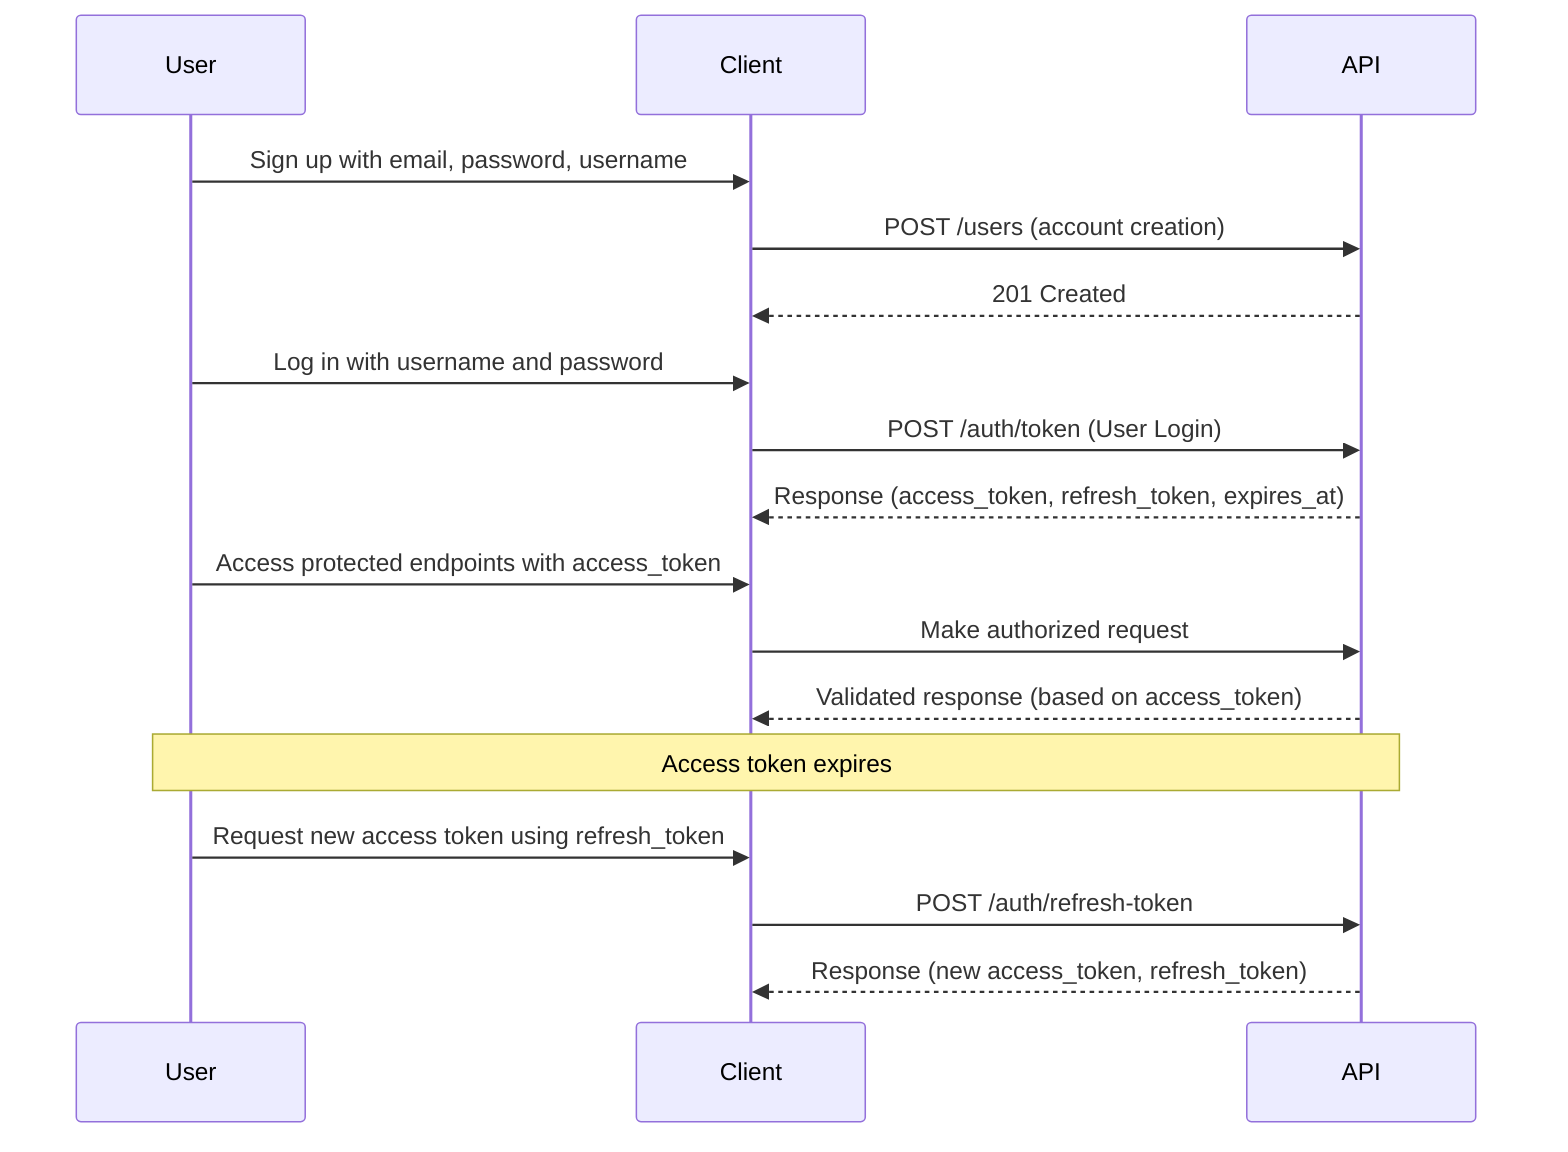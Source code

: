 sequenceDiagram
    participant User
    participant  Client
    participant API

    User->> Client: Sign up with email, password, username
    Client->>API: POST /users (account creation)
    API-->> Client: 201 Created

    User->> Client: Log in with username and password
    Client->>API: POST /auth/token (User Login)
    API-->> Client: Response (access_token, refresh_token, expires_at)

    User->> Client: Access protected endpoints with access_token
    Client->>API: Make authorized request
    API-->> Client: Validated response (based on access_token)

    Note over User, API: Access token expires
    User->> Client: Request new access token using refresh_token
    Client->>API: POST /auth/refresh-token
    API-->> Client: Response (new access_token, refresh_token)